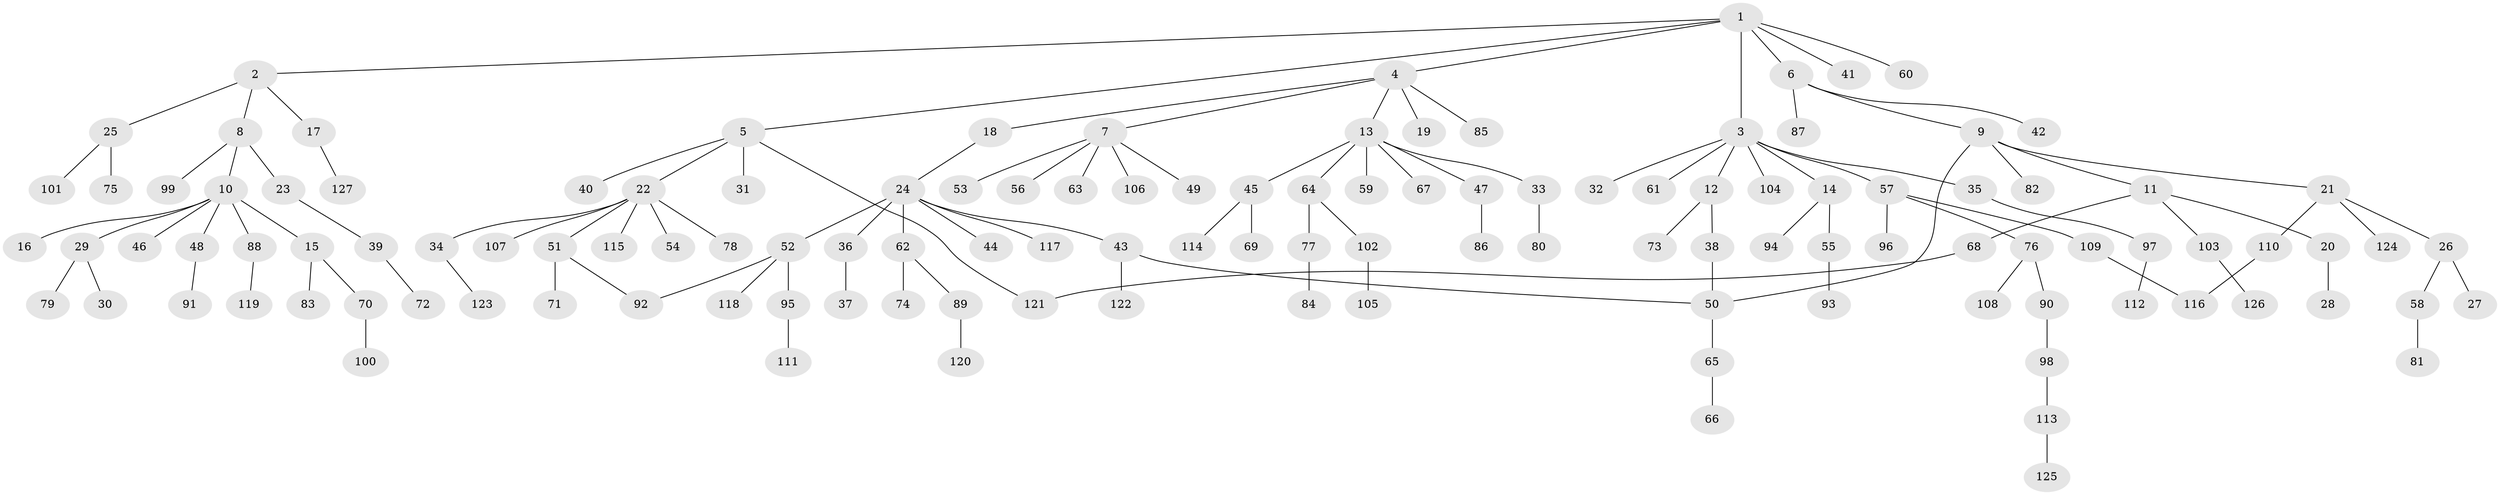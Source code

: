 // coarse degree distribution, {5: 0.05128205128205128, 3: 0.23076923076923078, 4: 0.10256410256410256, 2: 0.23076923076923078, 1: 0.38461538461538464}
// Generated by graph-tools (version 1.1) at 2025/48/03/04/25 22:48:56]
// undirected, 127 vertices, 131 edges
graph export_dot {
  node [color=gray90,style=filled];
  1;
  2;
  3;
  4;
  5;
  6;
  7;
  8;
  9;
  10;
  11;
  12;
  13;
  14;
  15;
  16;
  17;
  18;
  19;
  20;
  21;
  22;
  23;
  24;
  25;
  26;
  27;
  28;
  29;
  30;
  31;
  32;
  33;
  34;
  35;
  36;
  37;
  38;
  39;
  40;
  41;
  42;
  43;
  44;
  45;
  46;
  47;
  48;
  49;
  50;
  51;
  52;
  53;
  54;
  55;
  56;
  57;
  58;
  59;
  60;
  61;
  62;
  63;
  64;
  65;
  66;
  67;
  68;
  69;
  70;
  71;
  72;
  73;
  74;
  75;
  76;
  77;
  78;
  79;
  80;
  81;
  82;
  83;
  84;
  85;
  86;
  87;
  88;
  89;
  90;
  91;
  92;
  93;
  94;
  95;
  96;
  97;
  98;
  99;
  100;
  101;
  102;
  103;
  104;
  105;
  106;
  107;
  108;
  109;
  110;
  111;
  112;
  113;
  114;
  115;
  116;
  117;
  118;
  119;
  120;
  121;
  122;
  123;
  124;
  125;
  126;
  127;
  1 -- 2;
  1 -- 3;
  1 -- 4;
  1 -- 5;
  1 -- 6;
  1 -- 41;
  1 -- 60;
  2 -- 8;
  2 -- 17;
  2 -- 25;
  3 -- 12;
  3 -- 14;
  3 -- 32;
  3 -- 35;
  3 -- 57;
  3 -- 61;
  3 -- 104;
  4 -- 7;
  4 -- 13;
  4 -- 18;
  4 -- 19;
  4 -- 85;
  5 -- 22;
  5 -- 31;
  5 -- 40;
  5 -- 121;
  6 -- 9;
  6 -- 42;
  6 -- 87;
  7 -- 49;
  7 -- 53;
  7 -- 56;
  7 -- 63;
  7 -- 106;
  8 -- 10;
  8 -- 23;
  8 -- 99;
  9 -- 11;
  9 -- 21;
  9 -- 50;
  9 -- 82;
  10 -- 15;
  10 -- 16;
  10 -- 29;
  10 -- 46;
  10 -- 48;
  10 -- 88;
  11 -- 20;
  11 -- 68;
  11 -- 103;
  12 -- 38;
  12 -- 73;
  13 -- 33;
  13 -- 45;
  13 -- 47;
  13 -- 59;
  13 -- 64;
  13 -- 67;
  14 -- 55;
  14 -- 94;
  15 -- 70;
  15 -- 83;
  17 -- 127;
  18 -- 24;
  20 -- 28;
  21 -- 26;
  21 -- 110;
  21 -- 124;
  22 -- 34;
  22 -- 51;
  22 -- 54;
  22 -- 78;
  22 -- 107;
  22 -- 115;
  23 -- 39;
  24 -- 36;
  24 -- 43;
  24 -- 44;
  24 -- 52;
  24 -- 62;
  24 -- 117;
  25 -- 75;
  25 -- 101;
  26 -- 27;
  26 -- 58;
  29 -- 30;
  29 -- 79;
  33 -- 80;
  34 -- 123;
  35 -- 97;
  36 -- 37;
  38 -- 50;
  39 -- 72;
  43 -- 122;
  43 -- 50;
  45 -- 69;
  45 -- 114;
  47 -- 86;
  48 -- 91;
  50 -- 65;
  51 -- 71;
  51 -- 92;
  52 -- 92;
  52 -- 95;
  52 -- 118;
  55 -- 93;
  57 -- 76;
  57 -- 96;
  57 -- 109;
  58 -- 81;
  62 -- 74;
  62 -- 89;
  64 -- 77;
  64 -- 102;
  65 -- 66;
  68 -- 121;
  70 -- 100;
  76 -- 90;
  76 -- 108;
  77 -- 84;
  88 -- 119;
  89 -- 120;
  90 -- 98;
  95 -- 111;
  97 -- 112;
  98 -- 113;
  102 -- 105;
  103 -- 126;
  109 -- 116;
  110 -- 116;
  113 -- 125;
}
